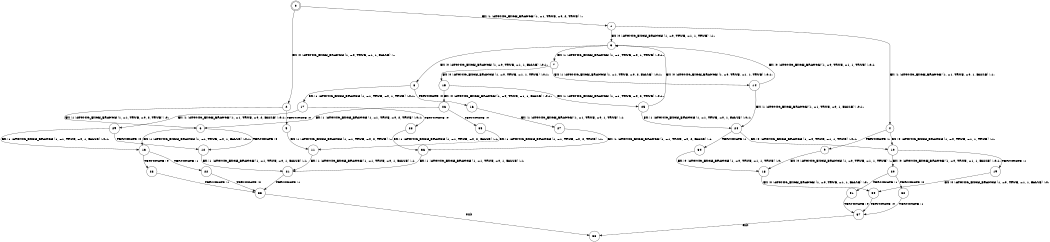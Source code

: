 digraph BCG {
size = "7, 10.5";
center = TRUE;
node [shape = circle];
0 [peripheries = 2];
0 -> 1 [label = "EX !1 !ATOMIC_EXCH_BRANCH (1, +1, TRUE, +0, 2, TRUE) !::"];
0 -> 2 [label = "EX !0 !ATOMIC_EXCH_BRANCH (1, +0, TRUE, +1, 1, FALSE) !::"];
1 -> 3 [label = "EX !0 !ATOMIC_EXCH_BRANCH (1, +0, TRUE, +1, 1, TRUE) !:1:"];
1 -> 4 [label = "EX !1 !ATOMIC_EXCH_BRANCH (1, +1, TRUE, +0, 1, FALSE) !:1:"];
2 -> 5 [label = "TERMINATE !0"];
2 -> 6 [label = "EX !1 !ATOMIC_EXCH_BRANCH (1, +1, TRUE, +0, 2, TRUE) !:0:"];
3 -> 7 [label = "EX !1 !ATOMIC_EXCH_BRANCH (1, +1, TRUE, +0, 1, TRUE) !:0:1:"];
3 -> 8 [label = "EX !0 !ATOMIC_EXCH_BRANCH (1, +0, TRUE, +1, 1, FALSE) !:0:1:"];
4 -> 9 [label = "TERMINATE !1"];
4 -> 10 [label = "EX !0 !ATOMIC_EXCH_BRANCH (1, +0, TRUE, +1, 1, TRUE) !:1:"];
5 -> 11 [label = "EX !1 !ATOMIC_EXCH_BRANCH (1, +1, TRUE, +0, 2, TRUE) !::"];
6 -> 12 [label = "TERMINATE !0"];
6 -> 13 [label = "EX !1 !ATOMIC_EXCH_BRANCH (1, +1, TRUE, +0, 1, FALSE) !:0:1:"];
7 -> 14 [label = "EX !1 !ATOMIC_EXCH_BRANCH (1, +1, TRUE, +0, 2, FALSE) !:0:1:"];
7 -> 15 [label = "EX !0 !ATOMIC_EXCH_BRANCH (1, +0, TRUE, +1, 1, TRUE) !:0:1:"];
8 -> 16 [label = "TERMINATE !0"];
8 -> 17 [label = "EX !1 !ATOMIC_EXCH_BRANCH (1, +1, TRUE, +0, 1, TRUE) !:0:1:"];
9 -> 18 [label = "EX !0 !ATOMIC_EXCH_BRANCH (1, +0, TRUE, +1, 1, TRUE) !::"];
10 -> 19 [label = "TERMINATE !1"];
10 -> 20 [label = "EX !0 !ATOMIC_EXCH_BRANCH (1, +0, TRUE, +1, 1, FALSE) !:0:1:"];
11 -> 21 [label = "EX !1 !ATOMIC_EXCH_BRANCH (1, +1, TRUE, +0, 1, FALSE) !:1:"];
12 -> 21 [label = "EX !1 !ATOMIC_EXCH_BRANCH (1, +1, TRUE, +0, 1, FALSE) !:1:"];
13 -> 22 [label = "TERMINATE !1"];
13 -> 23 [label = "TERMINATE !0"];
14 -> 24 [label = "EX !1 !ATOMIC_EXCH_BRANCH (1, +1, TRUE, +0, 1, FALSE) !:0:1:"];
14 -> 3 [label = "EX !0 !ATOMIC_EXCH_BRANCH (1, +0, TRUE, +1, 1, TRUE) !:0:1:"];
15 -> 25 [label = "EX !1 !ATOMIC_EXCH_BRANCH (1, +1, TRUE, +0, 2, TRUE) !:0:1:"];
15 -> 26 [label = "EX !0 !ATOMIC_EXCH_BRANCH (1, +0, TRUE, +1, 1, FALSE) !:0:1:"];
16 -> 27 [label = "EX !1 !ATOMIC_EXCH_BRANCH (1, +1, TRUE, +0, 1, TRUE) !:1:"];
17 -> 28 [label = "TERMINATE !0"];
17 -> 29 [label = "EX !1 !ATOMIC_EXCH_BRANCH (1, +1, TRUE, +0, 2, FALSE) !:0:1:"];
18 -> 30 [label = "EX !0 !ATOMIC_EXCH_BRANCH (1, +0, TRUE, +1, 1, FALSE) !:0:"];
19 -> 30 [label = "EX !0 !ATOMIC_EXCH_BRANCH (1, +0, TRUE, +1, 1, FALSE) !:0:"];
20 -> 31 [label = "TERMINATE !1"];
20 -> 32 [label = "TERMINATE !0"];
21 -> 33 [label = "TERMINATE !1"];
22 -> 33 [label = "TERMINATE !0"];
23 -> 33 [label = "TERMINATE !1"];
24 -> 34 [label = "TERMINATE !1"];
24 -> 10 [label = "EX !0 !ATOMIC_EXCH_BRANCH (1, +0, TRUE, +1, 1, TRUE) !:0:1:"];
25 -> 24 [label = "EX !1 !ATOMIC_EXCH_BRANCH (1, +1, TRUE, +0, 1, FALSE) !:0:1:"];
25 -> 3 [label = "EX !0 !ATOMIC_EXCH_BRANCH (1, +0, TRUE, +1, 1, TRUE) !:0:1:"];
26 -> 35 [label = "TERMINATE !0"];
26 -> 6 [label = "EX !1 !ATOMIC_EXCH_BRANCH (1, +1, TRUE, +0, 2, TRUE) !:0:1:"];
27 -> 36 [label = "EX !1 !ATOMIC_EXCH_BRANCH (1, +1, TRUE, +0, 2, FALSE) !:1:"];
28 -> 36 [label = "EX !1 !ATOMIC_EXCH_BRANCH (1, +1, TRUE, +0, 2, FALSE) !:1:"];
29 -> 12 [label = "TERMINATE !0"];
29 -> 13 [label = "EX !1 !ATOMIC_EXCH_BRANCH (1, +1, TRUE, +0, 1, FALSE) !:0:1:"];
30 -> 37 [label = "TERMINATE !0"];
31 -> 37 [label = "TERMINATE !0"];
32 -> 37 [label = "TERMINATE !1"];
33 -> 38 [label = "exit"];
34 -> 18 [label = "EX !0 !ATOMIC_EXCH_BRANCH (1, +0, TRUE, +1, 1, TRUE) !:0:"];
35 -> 11 [label = "EX !1 !ATOMIC_EXCH_BRANCH (1, +1, TRUE, +0, 2, TRUE) !:1:"];
36 -> 21 [label = "EX !1 !ATOMIC_EXCH_BRANCH (1, +1, TRUE, +0, 1, FALSE) !:1:"];
37 -> 38 [label = "exit"];
}
